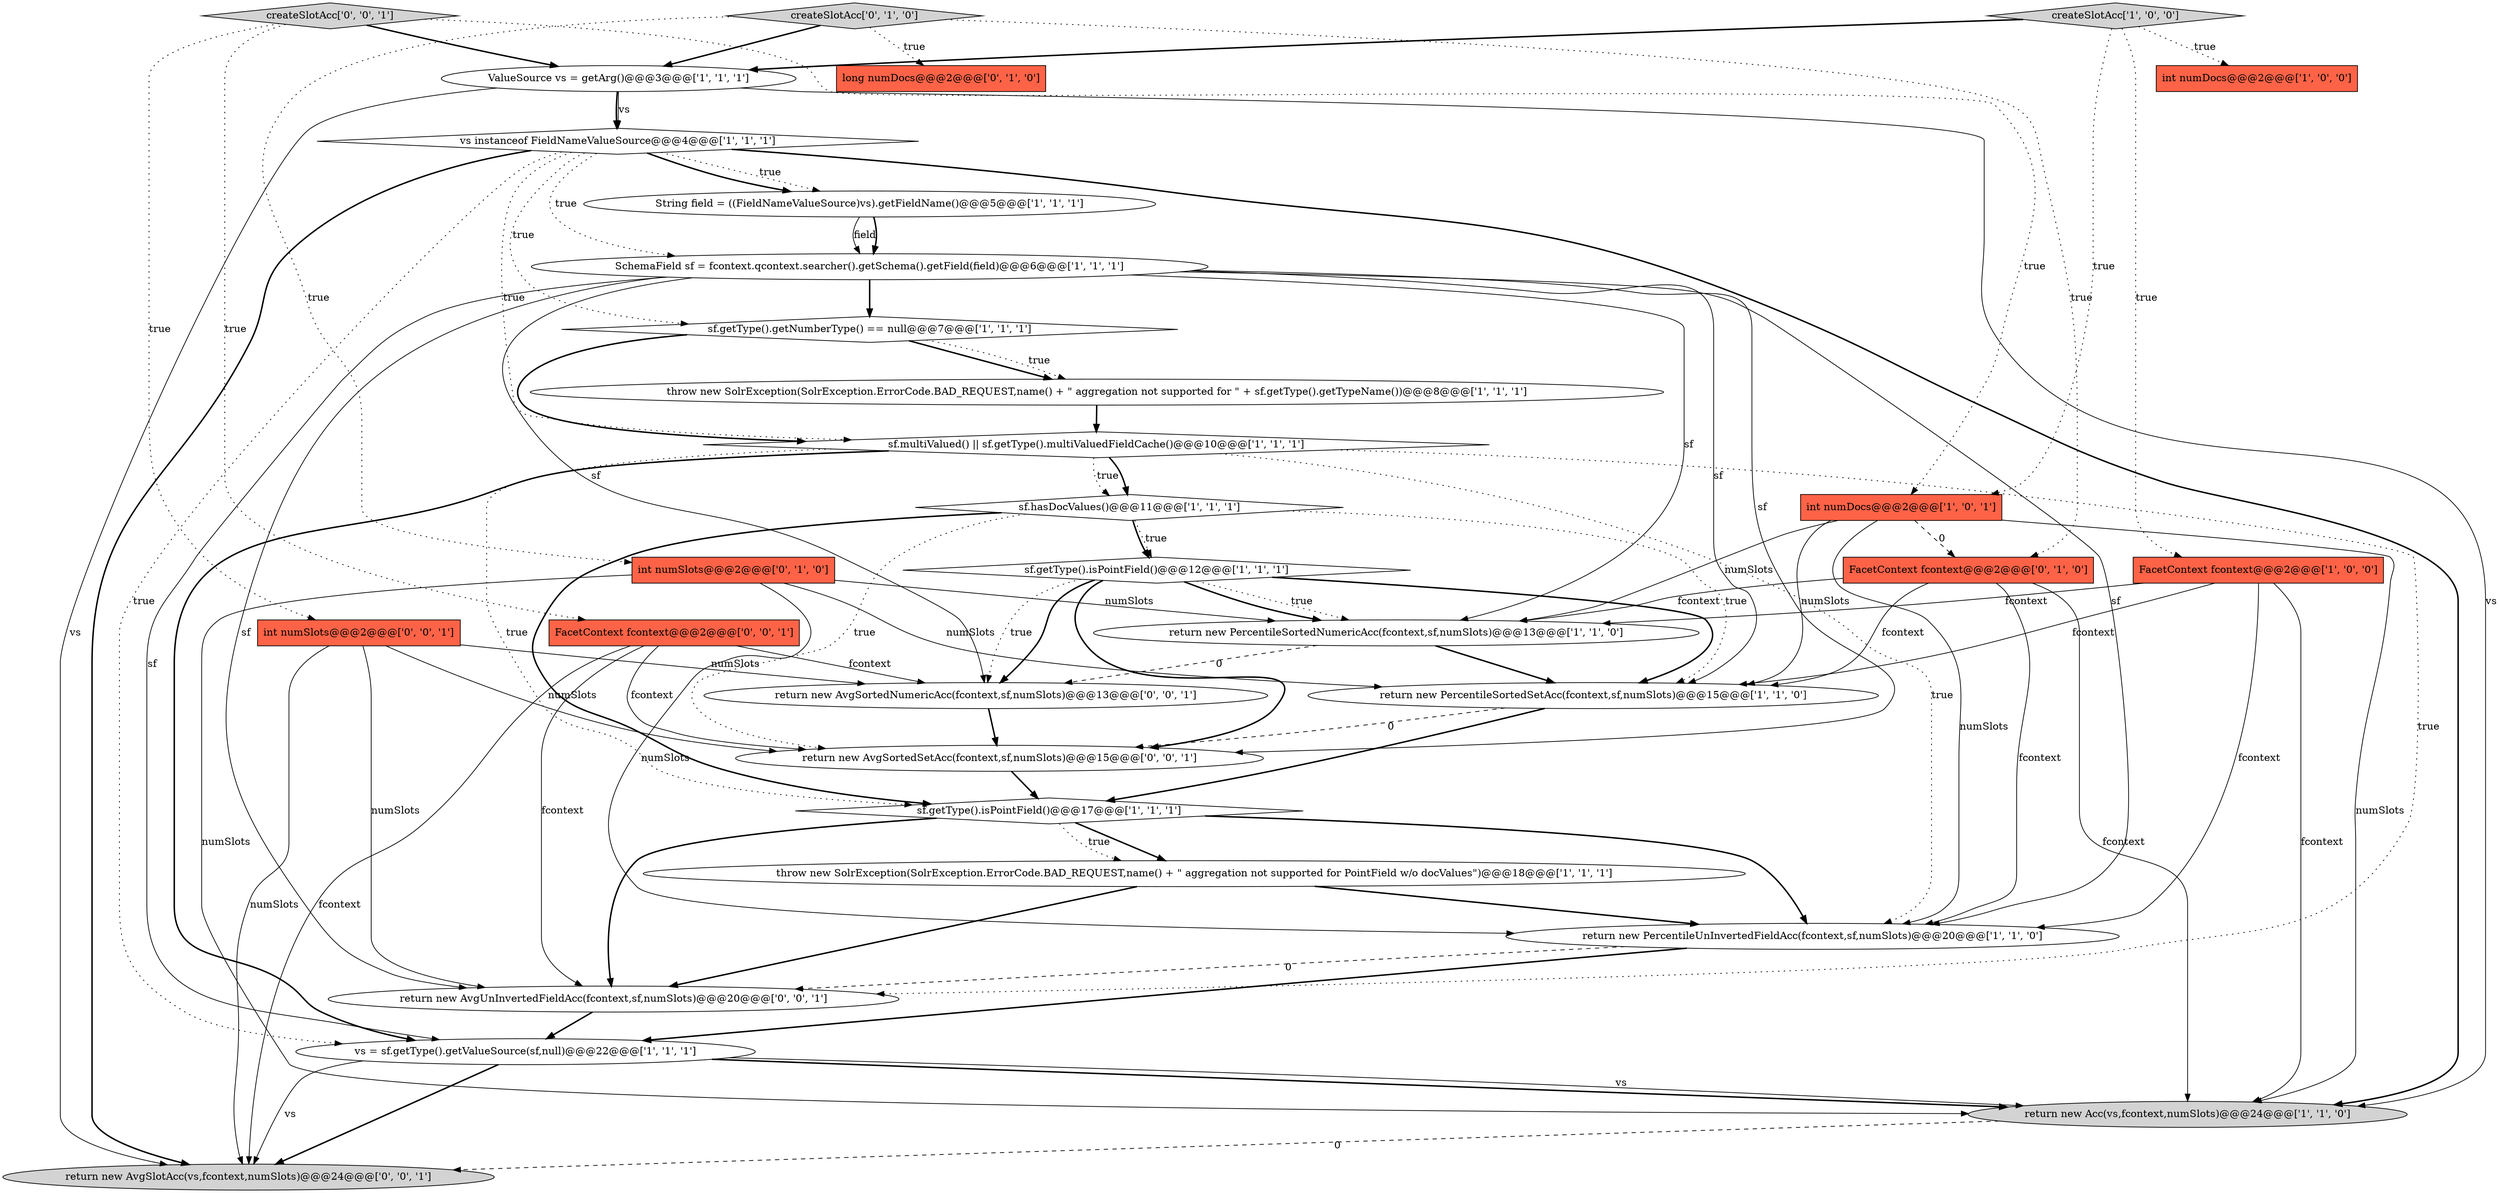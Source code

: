digraph {
26 [style = filled, label = "return new AvgUnInvertedFieldAcc(fcontext,sf,numSlots)@@@20@@@['0', '0', '1']", fillcolor = white, shape = ellipse image = "AAA0AAABBB3BBB"];
7 [style = filled, label = "return new PercentileSortedNumericAcc(fcontext,sf,numSlots)@@@13@@@['1', '1', '0']", fillcolor = white, shape = ellipse image = "AAA0AAABBB1BBB"];
16 [style = filled, label = "sf.hasDocValues()@@@11@@@['1', '1', '1']", fillcolor = white, shape = diamond image = "AAA0AAABBB1BBB"];
15 [style = filled, label = "throw new SolrException(SolrException.ErrorCode.BAD_REQUEST,name() + \" aggregation not supported for PointField w/o docValues\")@@@18@@@['1', '1', '1']", fillcolor = white, shape = ellipse image = "AAA0AAABBB1BBB"];
18 [style = filled, label = "int numDocs@@@2@@@['1', '0', '1']", fillcolor = tomato, shape = box image = "AAA0AAABBB1BBB"];
17 [style = filled, label = "vs = sf.getType().getValueSource(sf,null)@@@22@@@['1', '1', '1']", fillcolor = white, shape = ellipse image = "AAA0AAABBB1BBB"];
1 [style = filled, label = "SchemaField sf = fcontext.qcontext.searcher().getSchema().getField(field)@@@6@@@['1', '1', '1']", fillcolor = white, shape = ellipse image = "AAA0AAABBB1BBB"];
27 [style = filled, label = "FacetContext fcontext@@@2@@@['0', '0', '1']", fillcolor = tomato, shape = box image = "AAA0AAABBB3BBB"];
25 [style = filled, label = "return new AvgSortedNumericAcc(fcontext,sf,numSlots)@@@13@@@['0', '0', '1']", fillcolor = white, shape = ellipse image = "AAA0AAABBB3BBB"];
19 [style = filled, label = "ValueSource vs = getArg()@@@3@@@['1', '1', '1']", fillcolor = white, shape = ellipse image = "AAA0AAABBB1BBB"];
13 [style = filled, label = "return new PercentileSortedSetAcc(fcontext,sf,numSlots)@@@15@@@['1', '1', '0']", fillcolor = white, shape = ellipse image = "AAA0AAABBB1BBB"];
5 [style = filled, label = "vs instanceof FieldNameValueSource@@@4@@@['1', '1', '1']", fillcolor = white, shape = diamond image = "AAA0AAABBB1BBB"];
20 [style = filled, label = "int numSlots@@@2@@@['0', '1', '0']", fillcolor = tomato, shape = box image = "AAA0AAABBB2BBB"];
12 [style = filled, label = "throw new SolrException(SolrException.ErrorCode.BAD_REQUEST,name() + \" aggregation not supported for \" + sf.getType().getTypeName())@@@8@@@['1', '1', '1']", fillcolor = white, shape = ellipse image = "AAA0AAABBB1BBB"];
0 [style = filled, label = "sf.getType().isPointField()@@@12@@@['1', '1', '1']", fillcolor = white, shape = diamond image = "AAA0AAABBB1BBB"];
28 [style = filled, label = "createSlotAcc['0', '0', '1']", fillcolor = lightgray, shape = diamond image = "AAA0AAABBB3BBB"];
29 [style = filled, label = "return new AvgSortedSetAcc(fcontext,sf,numSlots)@@@15@@@['0', '0', '1']", fillcolor = white, shape = ellipse image = "AAA0AAABBB3BBB"];
22 [style = filled, label = "FacetContext fcontext@@@2@@@['0', '1', '0']", fillcolor = tomato, shape = box image = "AAA1AAABBB2BBB"];
3 [style = filled, label = "sf.getType().getNumberType() == null@@@7@@@['1', '1', '1']", fillcolor = white, shape = diamond image = "AAA0AAABBB1BBB"];
8 [style = filled, label = "return new PercentileUnInvertedFieldAcc(fcontext,sf,numSlots)@@@20@@@['1', '1', '0']", fillcolor = white, shape = ellipse image = "AAA0AAABBB1BBB"];
14 [style = filled, label = "return new Acc(vs,fcontext,numSlots)@@@24@@@['1', '1', '0']", fillcolor = lightgray, shape = ellipse image = "AAA0AAABBB1BBB"];
23 [style = filled, label = "createSlotAcc['0', '1', '0']", fillcolor = lightgray, shape = diamond image = "AAA0AAABBB2BBB"];
24 [style = filled, label = "int numSlots@@@2@@@['0', '0', '1']", fillcolor = tomato, shape = box image = "AAA0AAABBB3BBB"];
9 [style = filled, label = "int numDocs@@@2@@@['1', '0', '0']", fillcolor = tomato, shape = box image = "AAA0AAABBB1BBB"];
11 [style = filled, label = "createSlotAcc['1', '0', '0']", fillcolor = lightgray, shape = diamond image = "AAA0AAABBB1BBB"];
30 [style = filled, label = "return new AvgSlotAcc(vs,fcontext,numSlots)@@@24@@@['0', '0', '1']", fillcolor = lightgray, shape = ellipse image = "AAA0AAABBB3BBB"];
4 [style = filled, label = "sf.getType().isPointField()@@@17@@@['1', '1', '1']", fillcolor = white, shape = diamond image = "AAA0AAABBB1BBB"];
21 [style = filled, label = "long numDocs@@@2@@@['0', '1', '0']", fillcolor = tomato, shape = box image = "AAA0AAABBB2BBB"];
2 [style = filled, label = "FacetContext fcontext@@@2@@@['1', '0', '0']", fillcolor = tomato, shape = box image = "AAA0AAABBB1BBB"];
10 [style = filled, label = "sf.multiValued() || sf.getType().multiValuedFieldCache()@@@10@@@['1', '1', '1']", fillcolor = white, shape = diamond image = "AAA0AAABBB1BBB"];
6 [style = filled, label = "String field = ((FieldNameValueSource)vs).getFieldName()@@@5@@@['1', '1', '1']", fillcolor = white, shape = ellipse image = "AAA0AAABBB1BBB"];
10->8 [style = dotted, label="true"];
16->0 [style = bold, label=""];
0->13 [style = bold, label=""];
22->7 [style = solid, label="fcontext"];
20->7 [style = solid, label="numSlots"];
16->13 [style = dotted, label="true"];
23->22 [style = dotted, label="true"];
5->1 [style = dotted, label="true"];
4->15 [style = bold, label=""];
6->1 [style = solid, label="field"];
10->17 [style = bold, label=""];
25->29 [style = bold, label=""];
0->25 [style = dotted, label="true"];
1->7 [style = solid, label="sf"];
19->5 [style = bold, label=""];
22->14 [style = solid, label="fcontext"];
12->10 [style = bold, label=""];
11->2 [style = dotted, label="true"];
17->14 [style = bold, label=""];
0->25 [style = bold, label=""];
28->18 [style = dotted, label="true"];
7->25 [style = dashed, label="0"];
22->8 [style = solid, label="fcontext"];
4->8 [style = bold, label=""];
5->30 [style = bold, label=""];
28->27 [style = dotted, label="true"];
10->4 [style = dotted, label="true"];
10->16 [style = dotted, label="true"];
2->7 [style = solid, label="fcontext"];
0->7 [style = dotted, label="true"];
1->17 [style = solid, label="sf"];
2->8 [style = solid, label="fcontext"];
24->29 [style = solid, label="numSlots"];
26->17 [style = bold, label=""];
13->29 [style = dashed, label="0"];
23->21 [style = dotted, label="true"];
5->6 [style = dotted, label="true"];
0->29 [style = bold, label=""];
5->3 [style = dotted, label="true"];
20->13 [style = solid, label="numSlots"];
17->30 [style = solid, label="vs"];
1->25 [style = solid, label="sf"];
0->7 [style = bold, label=""];
8->17 [style = bold, label=""];
3->10 [style = bold, label=""];
27->30 [style = solid, label="fcontext"];
28->24 [style = dotted, label="true"];
24->30 [style = solid, label="numSlots"];
17->14 [style = solid, label="vs"];
5->6 [style = bold, label=""];
28->19 [style = bold, label=""];
10->26 [style = dotted, label="true"];
1->26 [style = solid, label="sf"];
18->13 [style = solid, label="numSlots"];
18->22 [style = dashed, label="0"];
5->10 [style = dotted, label="true"];
19->5 [style = solid, label="vs"];
1->3 [style = bold, label=""];
27->26 [style = solid, label="fcontext"];
11->9 [style = dotted, label="true"];
4->15 [style = dotted, label="true"];
3->12 [style = bold, label=""];
2->13 [style = solid, label="fcontext"];
1->8 [style = solid, label="sf"];
6->1 [style = bold, label=""];
27->25 [style = solid, label="fcontext"];
23->20 [style = dotted, label="true"];
18->7 [style = solid, label="numSlots"];
10->16 [style = bold, label=""];
1->29 [style = solid, label="sf"];
23->19 [style = bold, label=""];
19->14 [style = solid, label="vs"];
1->13 [style = solid, label="sf"];
20->14 [style = solid, label="numSlots"];
16->4 [style = bold, label=""];
24->25 [style = solid, label="numSlots"];
16->29 [style = dotted, label="true"];
15->8 [style = bold, label=""];
8->26 [style = dashed, label="0"];
7->13 [style = bold, label=""];
5->17 [style = dotted, label="true"];
29->4 [style = bold, label=""];
19->30 [style = solid, label="vs"];
4->26 [style = bold, label=""];
17->30 [style = bold, label=""];
20->8 [style = solid, label="numSlots"];
5->14 [style = bold, label=""];
11->19 [style = bold, label=""];
11->18 [style = dotted, label="true"];
15->26 [style = bold, label=""];
2->14 [style = solid, label="fcontext"];
16->0 [style = dotted, label="true"];
3->12 [style = dotted, label="true"];
14->30 [style = dashed, label="0"];
18->14 [style = solid, label="numSlots"];
18->8 [style = solid, label="numSlots"];
27->29 [style = solid, label="fcontext"];
24->26 [style = solid, label="numSlots"];
22->13 [style = solid, label="fcontext"];
13->4 [style = bold, label=""];
}
